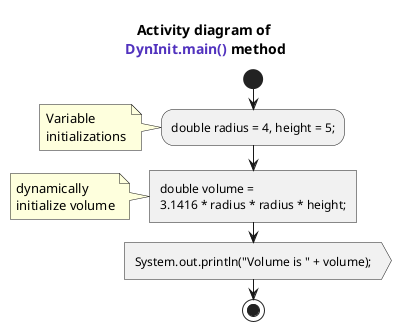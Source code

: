 @startuml
<style>
    Activity {
        FontSize 12
        diamond {
            LineColor yellow
            BackgroundColor burlywood
            FontSize 14
            FontStyle bold
        }
    }
</style>
title Activity diagram of \n<font name=monospace><color #5132be>DynInit.main()</color></font> method

start

:double radius = 4, height = 5;;
note : Variable \ninitializations

:double volume = 
3.1416 * radius * radius * height;; <<task>>
note : dynamically \ninitialize volume

:System.out.println("Volume is " + volume);; <<output>>

stop
@enduml